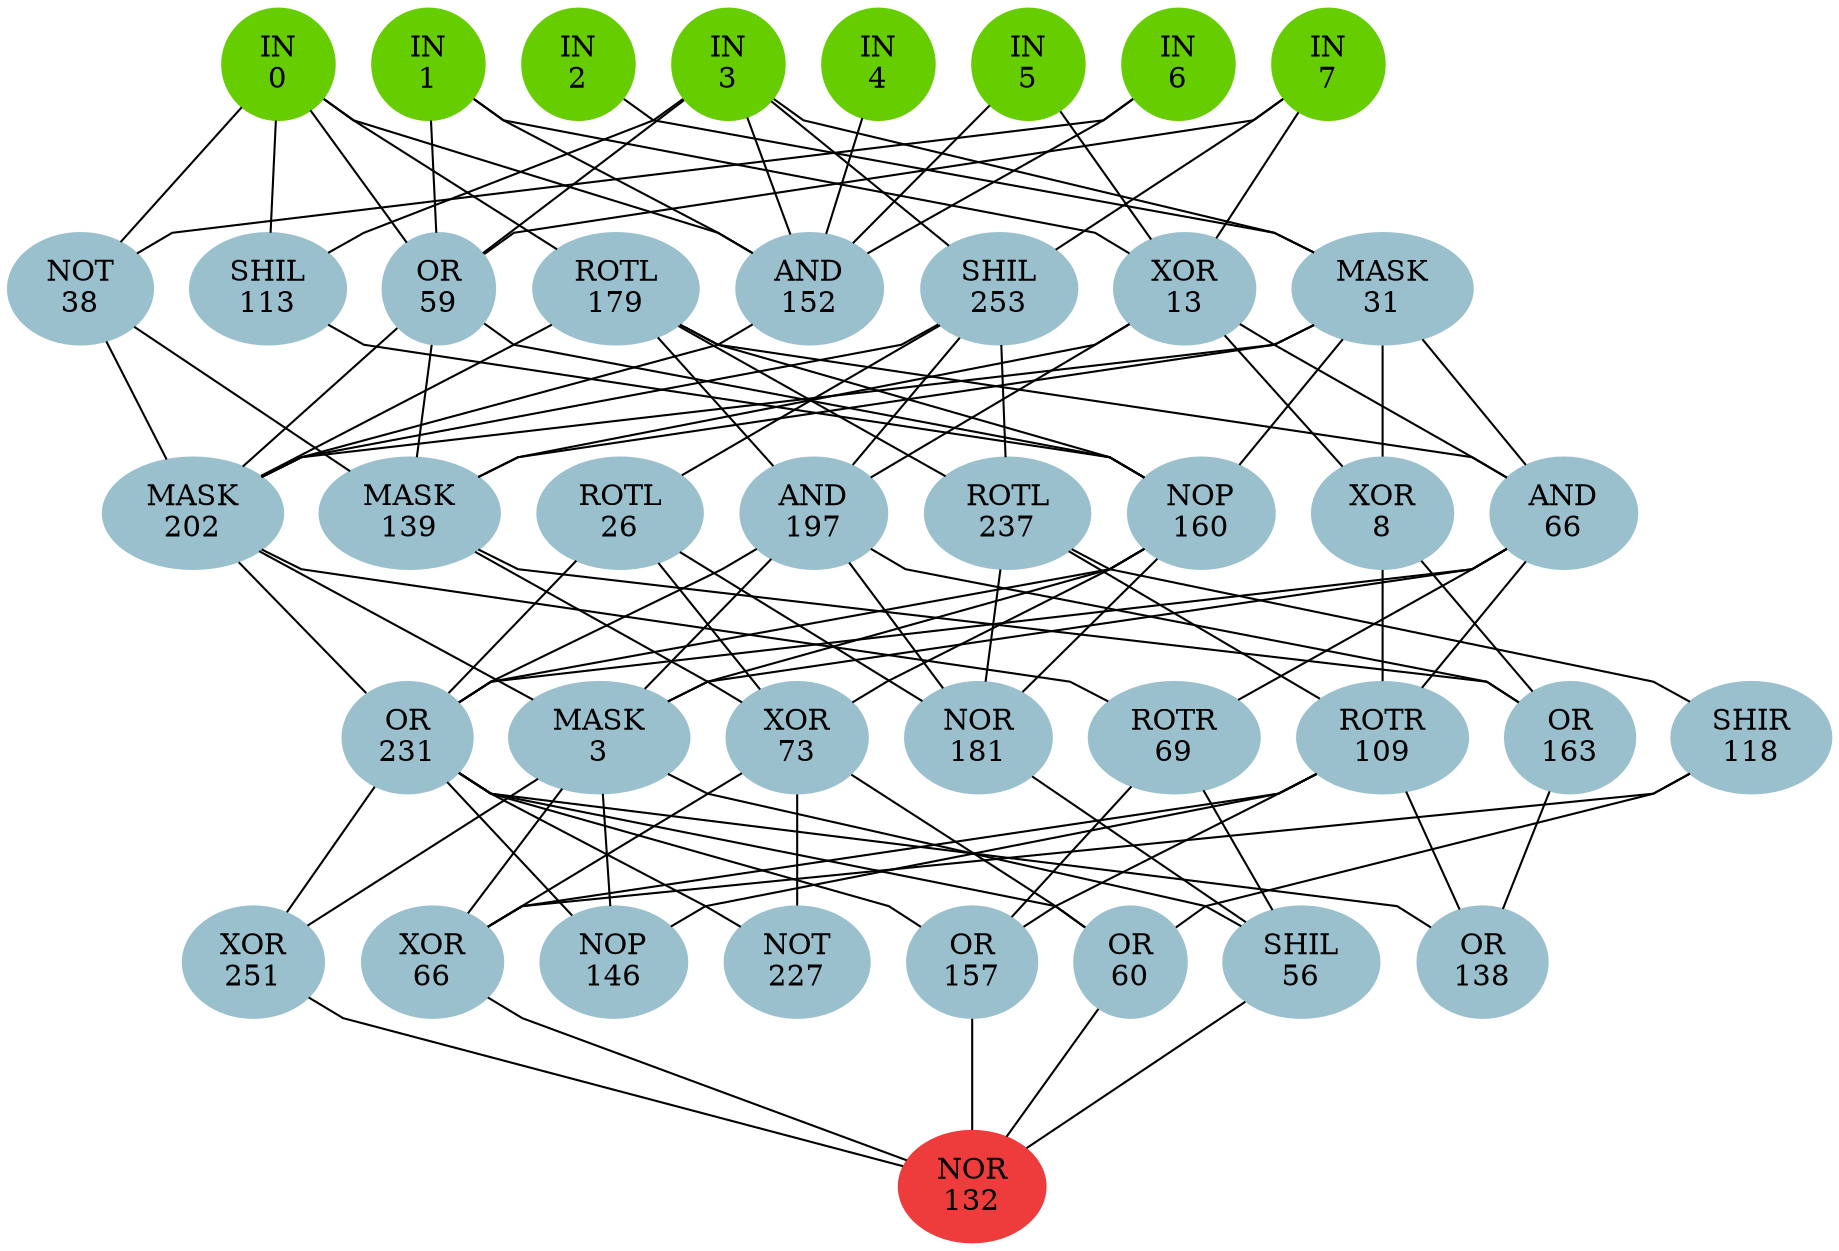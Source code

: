 graph EACircuit {
rankdir=BT;
ranksep=0.75;
ordering=out;
splines=polyline;
node [style=filled, color=lightblue2];

{ rank=same;
node [color=chartreuse3];
"-1_0"[label="IN\n0"];
node [color=chartreuse3];
"-1_1"[label="IN\n1"];
node [color=chartreuse3];
"-1_2"[label="IN\n2"];
node [color=chartreuse3];
"-1_3"[label="IN\n3"];
node [color=chartreuse3];
"-1_4"[label="IN\n4"];
node [color=chartreuse3];
"-1_5"[label="IN\n5"];
node [color=chartreuse3];
"-1_6"[label="IN\n6"];
node [color=chartreuse3];
"-1_7"[label="IN\n7"];
}
{ rank=same;
node [color=lightblue3];
"0_0"[label="NOT\n38"];
node [color=lightblue3];
"0_1"[label="SHIL\n113"];
node [color=lightblue3];
"0_2"[label="OR\n59"];
node [color=lightblue3];
"0_3"[label="ROTL\n179"];
node [color=lightblue3];
"0_4"[label="AND\n152"];
node [color=lightblue3];
"0_5"[label="SHIL\n253"];
node [color=lightblue3];
"0_6"[label="XOR\n13"];
node [color=lightblue3];
"0_7"[label="MASK\n31"];
}
{ rank=same;
node [color=lightblue3];
"1_0"[label="MASK\n202"];
node [color=lightblue3];
"1_1"[label="MASK\n139"];
node [color=lightblue3];
"1_2"[label="ROTL\n26"];
node [color=lightblue3];
"1_3"[label="AND\n197"];
node [color=lightblue3];
"1_4"[label="ROTL\n237"];
node [color=lightblue3];
"1_5"[label="NOP\n160"];
node [color=lightblue3];
"1_6"[label="XOR\n8"];
node [color=lightblue3];
"1_7"[label="AND\n66"];
}
{ rank=same;
node [color=lightblue3];
"2_0"[label="OR\n231"];
node [color=lightblue3];
"2_1"[label="MASK\n3"];
node [color=lightblue3];
"2_2"[label="XOR\n73"];
node [color=lightblue3];
"2_3"[label="NOR\n181"];
node [color=lightblue3];
"2_4"[label="ROTR\n69"];
node [color=lightblue3];
"2_5"[label="ROTR\n109"];
node [color=lightblue3];
"2_6"[label="OR\n163"];
node [color=lightblue3];
"2_7"[label="SHIR\n118"];
}
{ rank=same;
node [color=lightblue3];
"3_0"[label="XOR\n251"];
node [color=lightblue3];
"3_1"[label="XOR\n66"];
node [color=lightblue3];
"3_2"[label="NOP\n146"];
node [color=lightblue3];
"3_3"[label="NOT\n227"];
node [color=lightblue3];
"3_4"[label="OR\n157"];
node [color=lightblue3];
"3_5"[label="OR\n60"];
node [color=lightblue3];
"3_6"[label="SHIL\n56"];
node [color=lightblue3];
"3_7"[label="OR\n138"];
}
{ rank=same;
node [color=brown2];
"4_0"[label="NOR\n132"];
}
edge[style=invis];
"-1_0" -- "-1_1" -- "-1_2" -- "-1_3" -- "-1_4" -- "-1_5" -- "-1_6" -- "-1_7";
"0_0" -- "0_1" -- "0_2" -- "0_3" -- "0_4" -- "0_5" -- "0_6" -- "0_7";
"1_0" -- "1_1" -- "1_2" -- "1_3" -- "1_4" -- "1_5" -- "1_6" -- "1_7";
"2_0" -- "2_1" -- "2_2" -- "2_3" -- "2_4" -- "2_5" -- "2_6" -- "2_7";
"3_0" -- "3_1" -- "3_2" -- "3_3" -- "3_4" -- "3_5" -- "3_6" -- "3_7";
"4_0" -- "4_0";
edge[style=solid];
"0_0" -- "-1_0";
"0_0" -- "-1_6";
"0_1" -- "-1_0";
"0_1" -- "-1_3";
"0_2" -- "-1_0";
"0_2" -- "-1_1";
"0_2" -- "-1_3";
"0_2" -- "-1_7";
"0_3" -- "-1_0";
"0_4" -- "-1_0";
"0_4" -- "-1_1";
"0_4" -- "-1_3";
"0_4" -- "-1_4";
"0_4" -- "-1_5";
"0_4" -- "-1_6";
"0_5" -- "-1_3";
"0_5" -- "-1_7";
"0_6" -- "-1_1";
"0_6" -- "-1_5";
"0_6" -- "-1_7";
"0_7" -- "-1_2";
"0_7" -- "-1_3";
"1_0" -- "0_0";
"1_0" -- "0_2";
"1_0" -- "0_3";
"1_0" -- "0_4";
"1_0" -- "0_5";
"1_0" -- "0_7";
"1_1" -- "0_0";
"1_1" -- "0_2";
"1_1" -- "0_6";
"1_1" -- "0_7";
"1_2" -- "0_5";
"1_3" -- "0_3";
"1_3" -- "0_5";
"1_3" -- "0_6";
"1_4" -- "0_3";
"1_4" -- "0_5";
"1_5" -- "0_1";
"1_5" -- "0_2";
"1_5" -- "0_3";
"1_5" -- "0_7";
"1_6" -- "0_6";
"1_6" -- "0_7";
"1_7" -- "0_3";
"1_7" -- "0_6";
"1_7" -- "0_7";
"2_0" -- "1_0";
"2_0" -- "1_2";
"2_0" -- "1_3";
"2_0" -- "1_5";
"2_0" -- "1_7";
"2_1" -- "1_0";
"2_1" -- "1_3";
"2_1" -- "1_5";
"2_1" -- "1_7";
"2_2" -- "1_1";
"2_2" -- "1_2";
"2_2" -- "1_5";
"2_3" -- "1_2";
"2_3" -- "1_3";
"2_3" -- "1_4";
"2_3" -- "1_5";
"2_4" -- "1_0";
"2_4" -- "1_7";
"2_5" -- "1_4";
"2_5" -- "1_6";
"2_5" -- "1_7";
"2_6" -- "1_1";
"2_6" -- "1_3";
"2_6" -- "1_6";
"2_7" -- "1_4";
"3_0" -- "2_0";
"3_0" -- "2_1";
"3_1" -- "2_1";
"3_1" -- "2_2";
"3_1" -- "2_5";
"3_1" -- "2_7";
"3_2" -- "2_0";
"3_2" -- "2_1";
"3_2" -- "2_5";
"3_3" -- "2_0";
"3_3" -- "2_2";
"3_4" -- "2_0";
"3_4" -- "2_4";
"3_4" -- "2_5";
"3_5" -- "2_0";
"3_5" -- "2_2";
"3_5" -- "2_7";
"3_6" -- "2_1";
"3_6" -- "2_3";
"3_6" -- "2_4";
"3_7" -- "2_0";
"3_7" -- "2_5";
"3_7" -- "2_6";
"4_0" -- "3_0";
"4_0" -- "3_1";
"4_0" -- "3_4";
"4_0" -- "3_5";
"4_0" -- "3_6";
}